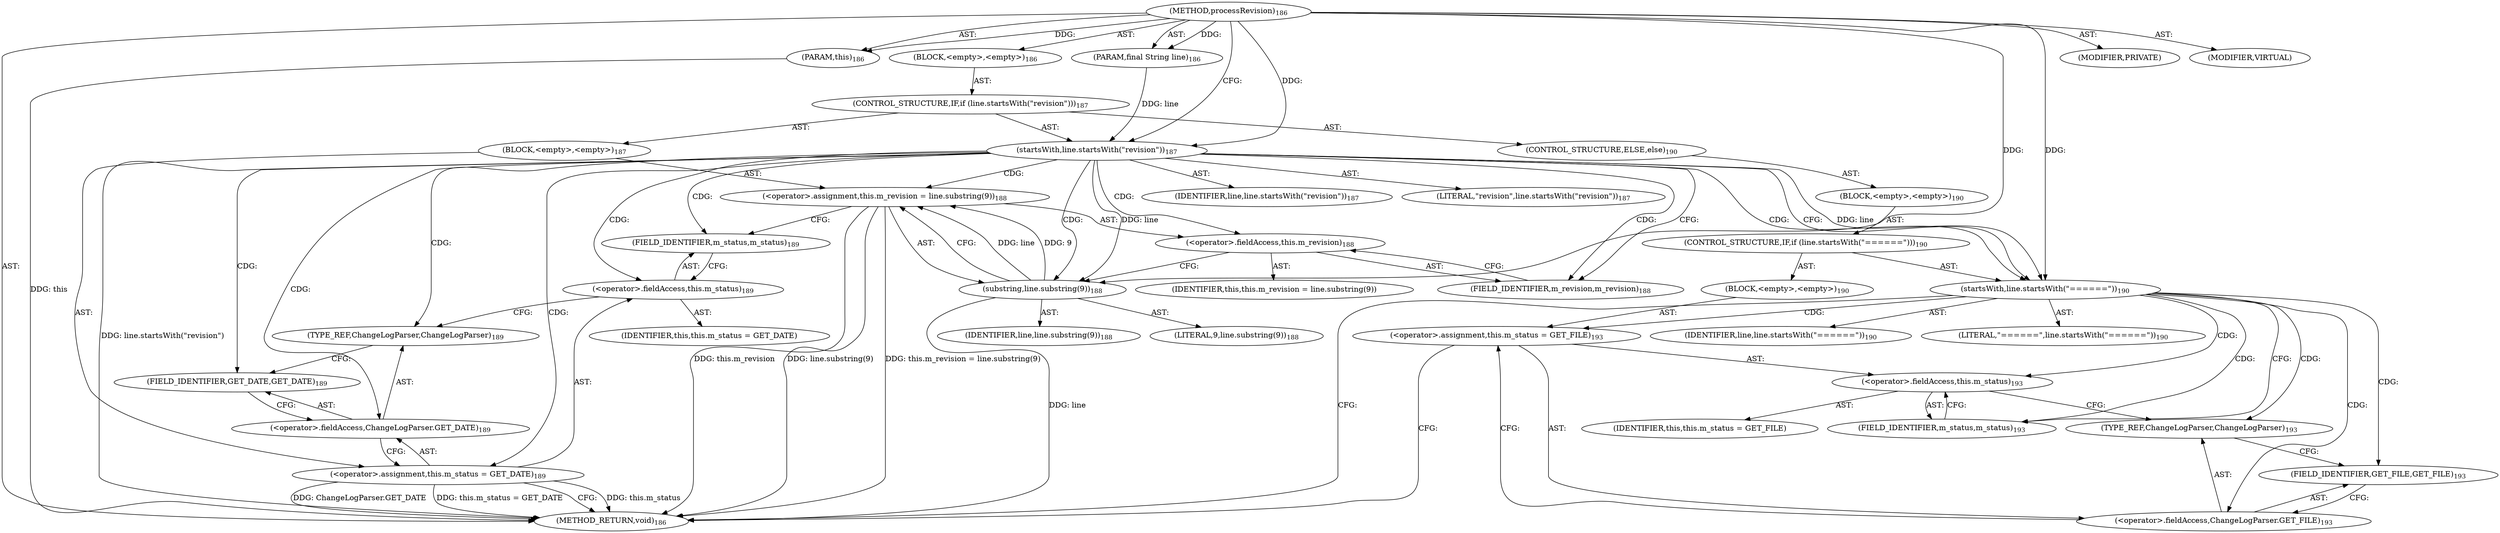 digraph "processRevision" {  
"111669149700" [label = <(METHOD,processRevision)<SUB>186</SUB>> ]
"115964117001" [label = <(PARAM,this)<SUB>186</SUB>> ]
"115964117002" [label = <(PARAM,final String line)<SUB>186</SUB>> ]
"25769803792" [label = <(BLOCK,&lt;empty&gt;,&lt;empty&gt;)<SUB>186</SUB>> ]
"47244640268" [label = <(CONTROL_STRUCTURE,IF,if (line.startsWith(&quot;revision&quot;)))<SUB>187</SUB>> ]
"30064771138" [label = <(startsWith,line.startsWith(&quot;revision&quot;))<SUB>187</SUB>> ]
"68719476787" [label = <(IDENTIFIER,line,line.startsWith(&quot;revision&quot;))<SUB>187</SUB>> ]
"90194313224" [label = <(LITERAL,&quot;revision&quot;,line.startsWith(&quot;revision&quot;))<SUB>187</SUB>> ]
"25769803793" [label = <(BLOCK,&lt;empty&gt;,&lt;empty&gt;)<SUB>187</SUB>> ]
"30064771139" [label = <(&lt;operator&gt;.assignment,this.m_revision = line.substring(9))<SUB>188</SUB>> ]
"30064771140" [label = <(&lt;operator&gt;.fieldAccess,this.m_revision)<SUB>188</SUB>> ]
"68719476788" [label = <(IDENTIFIER,this,this.m_revision = line.substring(9))> ]
"55834574870" [label = <(FIELD_IDENTIFIER,m_revision,m_revision)<SUB>188</SUB>> ]
"30064771141" [label = <(substring,line.substring(9))<SUB>188</SUB>> ]
"68719476789" [label = <(IDENTIFIER,line,line.substring(9))<SUB>188</SUB>> ]
"90194313225" [label = <(LITERAL,9,line.substring(9))<SUB>188</SUB>> ]
"30064771142" [label = <(&lt;operator&gt;.assignment,this.m_status = GET_DATE)<SUB>189</SUB>> ]
"30064771143" [label = <(&lt;operator&gt;.fieldAccess,this.m_status)<SUB>189</SUB>> ]
"68719476790" [label = <(IDENTIFIER,this,this.m_status = GET_DATE)> ]
"55834574871" [label = <(FIELD_IDENTIFIER,m_status,m_status)<SUB>189</SUB>> ]
"30064771144" [label = <(&lt;operator&gt;.fieldAccess,ChangeLogParser.GET_DATE)<SUB>189</SUB>> ]
"180388626441" [label = <(TYPE_REF,ChangeLogParser,ChangeLogParser)<SUB>189</SUB>> ]
"55834574872" [label = <(FIELD_IDENTIFIER,GET_DATE,GET_DATE)<SUB>189</SUB>> ]
"47244640269" [label = <(CONTROL_STRUCTURE,ELSE,else)<SUB>190</SUB>> ]
"25769803794" [label = <(BLOCK,&lt;empty&gt;,&lt;empty&gt;)<SUB>190</SUB>> ]
"47244640270" [label = <(CONTROL_STRUCTURE,IF,if (line.startsWith(&quot;======&quot;)))<SUB>190</SUB>> ]
"30064771145" [label = <(startsWith,line.startsWith(&quot;======&quot;))<SUB>190</SUB>> ]
"68719476791" [label = <(IDENTIFIER,line,line.startsWith(&quot;======&quot;))<SUB>190</SUB>> ]
"90194313226" [label = <(LITERAL,&quot;======&quot;,line.startsWith(&quot;======&quot;))<SUB>190</SUB>> ]
"25769803795" [label = <(BLOCK,&lt;empty&gt;,&lt;empty&gt;)<SUB>190</SUB>> ]
"30064771146" [label = <(&lt;operator&gt;.assignment,this.m_status = GET_FILE)<SUB>193</SUB>> ]
"30064771147" [label = <(&lt;operator&gt;.fieldAccess,this.m_status)<SUB>193</SUB>> ]
"68719476792" [label = <(IDENTIFIER,this,this.m_status = GET_FILE)> ]
"55834574873" [label = <(FIELD_IDENTIFIER,m_status,m_status)<SUB>193</SUB>> ]
"30064771148" [label = <(&lt;operator&gt;.fieldAccess,ChangeLogParser.GET_FILE)<SUB>193</SUB>> ]
"180388626442" [label = <(TYPE_REF,ChangeLogParser,ChangeLogParser)<SUB>193</SUB>> ]
"55834574874" [label = <(FIELD_IDENTIFIER,GET_FILE,GET_FILE)<SUB>193</SUB>> ]
"133143986203" [label = <(MODIFIER,PRIVATE)> ]
"133143986204" [label = <(MODIFIER,VIRTUAL)> ]
"128849018884" [label = <(METHOD_RETURN,void)<SUB>186</SUB>> ]
  "111669149700" -> "115964117001"  [ label = "AST: "] 
  "111669149700" -> "115964117002"  [ label = "AST: "] 
  "111669149700" -> "25769803792"  [ label = "AST: "] 
  "111669149700" -> "133143986203"  [ label = "AST: "] 
  "111669149700" -> "133143986204"  [ label = "AST: "] 
  "111669149700" -> "128849018884"  [ label = "AST: "] 
  "25769803792" -> "47244640268"  [ label = "AST: "] 
  "47244640268" -> "30064771138"  [ label = "AST: "] 
  "47244640268" -> "25769803793"  [ label = "AST: "] 
  "47244640268" -> "47244640269"  [ label = "AST: "] 
  "30064771138" -> "68719476787"  [ label = "AST: "] 
  "30064771138" -> "90194313224"  [ label = "AST: "] 
  "25769803793" -> "30064771139"  [ label = "AST: "] 
  "25769803793" -> "30064771142"  [ label = "AST: "] 
  "30064771139" -> "30064771140"  [ label = "AST: "] 
  "30064771139" -> "30064771141"  [ label = "AST: "] 
  "30064771140" -> "68719476788"  [ label = "AST: "] 
  "30064771140" -> "55834574870"  [ label = "AST: "] 
  "30064771141" -> "68719476789"  [ label = "AST: "] 
  "30064771141" -> "90194313225"  [ label = "AST: "] 
  "30064771142" -> "30064771143"  [ label = "AST: "] 
  "30064771142" -> "30064771144"  [ label = "AST: "] 
  "30064771143" -> "68719476790"  [ label = "AST: "] 
  "30064771143" -> "55834574871"  [ label = "AST: "] 
  "30064771144" -> "180388626441"  [ label = "AST: "] 
  "30064771144" -> "55834574872"  [ label = "AST: "] 
  "47244640269" -> "25769803794"  [ label = "AST: "] 
  "25769803794" -> "47244640270"  [ label = "AST: "] 
  "47244640270" -> "30064771145"  [ label = "AST: "] 
  "47244640270" -> "25769803795"  [ label = "AST: "] 
  "30064771145" -> "68719476791"  [ label = "AST: "] 
  "30064771145" -> "90194313226"  [ label = "AST: "] 
  "25769803795" -> "30064771146"  [ label = "AST: "] 
  "30064771146" -> "30064771147"  [ label = "AST: "] 
  "30064771146" -> "30064771148"  [ label = "AST: "] 
  "30064771147" -> "68719476792"  [ label = "AST: "] 
  "30064771147" -> "55834574873"  [ label = "AST: "] 
  "30064771148" -> "180388626442"  [ label = "AST: "] 
  "30064771148" -> "55834574874"  [ label = "AST: "] 
  "30064771138" -> "55834574870"  [ label = "CFG: "] 
  "30064771138" -> "30064771145"  [ label = "CFG: "] 
  "30064771139" -> "55834574871"  [ label = "CFG: "] 
  "30064771142" -> "128849018884"  [ label = "CFG: "] 
  "30064771140" -> "30064771141"  [ label = "CFG: "] 
  "30064771141" -> "30064771139"  [ label = "CFG: "] 
  "30064771143" -> "180388626441"  [ label = "CFG: "] 
  "30064771144" -> "30064771142"  [ label = "CFG: "] 
  "55834574870" -> "30064771140"  [ label = "CFG: "] 
  "55834574871" -> "30064771143"  [ label = "CFG: "] 
  "180388626441" -> "55834574872"  [ label = "CFG: "] 
  "55834574872" -> "30064771144"  [ label = "CFG: "] 
  "30064771145" -> "128849018884"  [ label = "CFG: "] 
  "30064771145" -> "55834574873"  [ label = "CFG: "] 
  "30064771146" -> "128849018884"  [ label = "CFG: "] 
  "30064771147" -> "180388626442"  [ label = "CFG: "] 
  "30064771148" -> "30064771146"  [ label = "CFG: "] 
  "55834574873" -> "30064771147"  [ label = "CFG: "] 
  "180388626442" -> "55834574874"  [ label = "CFG: "] 
  "55834574874" -> "30064771148"  [ label = "CFG: "] 
  "111669149700" -> "30064771138"  [ label = "CFG: "] 
  "115964117001" -> "128849018884"  [ label = "DDG: this"] 
  "30064771138" -> "128849018884"  [ label = "DDG: line.startsWith(&quot;revision&quot;)"] 
  "30064771139" -> "128849018884"  [ label = "DDG: this.m_revision"] 
  "30064771141" -> "128849018884"  [ label = "DDG: line"] 
  "30064771139" -> "128849018884"  [ label = "DDG: line.substring(9)"] 
  "30064771139" -> "128849018884"  [ label = "DDG: this.m_revision = line.substring(9)"] 
  "30064771142" -> "128849018884"  [ label = "DDG: this.m_status"] 
  "30064771142" -> "128849018884"  [ label = "DDG: ChangeLogParser.GET_DATE"] 
  "30064771142" -> "128849018884"  [ label = "DDG: this.m_status = GET_DATE"] 
  "111669149700" -> "115964117001"  [ label = "DDG: "] 
  "111669149700" -> "115964117002"  [ label = "DDG: "] 
  "115964117002" -> "30064771138"  [ label = "DDG: line"] 
  "111669149700" -> "30064771138"  [ label = "DDG: "] 
  "30064771141" -> "30064771139"  [ label = "DDG: line"] 
  "30064771141" -> "30064771139"  [ label = "DDG: 9"] 
  "30064771138" -> "30064771141"  [ label = "DDG: line"] 
  "111669149700" -> "30064771141"  [ label = "DDG: "] 
  "30064771138" -> "30064771145"  [ label = "DDG: line"] 
  "111669149700" -> "30064771145"  [ label = "DDG: "] 
  "30064771138" -> "30064771139"  [ label = "CDG: "] 
  "30064771138" -> "30064771140"  [ label = "CDG: "] 
  "30064771138" -> "30064771141"  [ label = "CDG: "] 
  "30064771138" -> "180388626441"  [ label = "CDG: "] 
  "30064771138" -> "30064771142"  [ label = "CDG: "] 
  "30064771138" -> "30064771143"  [ label = "CDG: "] 
  "30064771138" -> "30064771144"  [ label = "CDG: "] 
  "30064771138" -> "30064771145"  [ label = "CDG: "] 
  "30064771138" -> "55834574870"  [ label = "CDG: "] 
  "30064771138" -> "55834574871"  [ label = "CDG: "] 
  "30064771138" -> "55834574872"  [ label = "CDG: "] 
  "30064771145" -> "180388626442"  [ label = "CDG: "] 
  "30064771145" -> "30064771146"  [ label = "CDG: "] 
  "30064771145" -> "30064771147"  [ label = "CDG: "] 
  "30064771145" -> "30064771148"  [ label = "CDG: "] 
  "30064771145" -> "55834574873"  [ label = "CDG: "] 
  "30064771145" -> "55834574874"  [ label = "CDG: "] 
}
